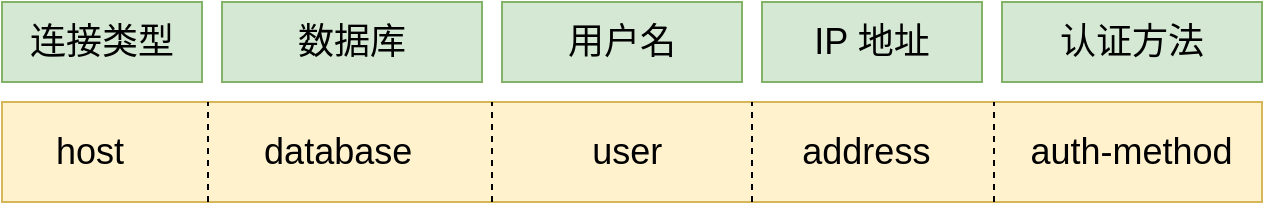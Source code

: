 <mxfile version="21.2.1" type="device">
  <diagram name="第 1 页" id="p564dUlnIFcZEKCv4rtF">
    <mxGraphModel dx="1418" dy="820" grid="1" gridSize="10" guides="1" tooltips="1" connect="1" arrows="1" fold="1" page="1" pageScale="1" pageWidth="827" pageHeight="1169" math="0" shadow="0">
      <root>
        <mxCell id="0" />
        <mxCell id="1" parent="0" />
        <mxCell id="9wU6ycLxI6_PFD6afS8e-1" value="连接类型" style="rounded=0;whiteSpace=wrap;html=1;fillColor=#d5e8d4;strokeColor=#82b366;" parent="1" vertex="1">
          <mxGeometry x="300" y="150" width="90" height="40" as="geometry" />
        </mxCell>
        <mxCell id="9wU6ycLxI6_PFD6afS8e-2" value="数据库" style="rounded=0;whiteSpace=wrap;html=1;fillColor=#d5e8d4;strokeColor=#82b366;" parent="1" vertex="1">
          <mxGeometry x="430" y="150" width="90" height="40" as="geometry" />
        </mxCell>
        <mxCell id="9wU6ycLxI6_PFD6afS8e-3" value="用户名" style="rounded=0;whiteSpace=wrap;html=1;fillColor=#d5e8d4;strokeColor=#82b366;fontSize=18;" parent="1" vertex="1">
          <mxGeometry x="540" y="150" width="120" height="40" as="geometry" />
        </mxCell>
        <mxCell id="9wU6ycLxI6_PFD6afS8e-4" value="IP 地址" style="rounded=0;whiteSpace=wrap;html=1;fillColor=#d5e8d4;strokeColor=#82b366;fontSize=18;" parent="1" vertex="1">
          <mxGeometry x="670" y="150" width="110" height="40" as="geometry" />
        </mxCell>
        <mxCell id="9wU6ycLxI6_PFD6afS8e-5" value="认证方法" style="rounded=0;whiteSpace=wrap;html=1;fillColor=#d5e8d4;strokeColor=#82b366;fontSize=18;" parent="1" vertex="1">
          <mxGeometry x="790" y="150" width="130" height="40" as="geometry" />
        </mxCell>
        <mxCell id="9wU6ycLxI6_PFD6afS8e-6" value="连接类型" style="rounded=0;whiteSpace=wrap;html=1;fillColor=#d5e8d4;strokeColor=#82b366;fontSize=18;" parent="1" vertex="1">
          <mxGeometry x="290" y="150" width="100" height="40" as="geometry" />
        </mxCell>
        <mxCell id="9wU6ycLxI6_PFD6afS8e-7" value="数据库" style="rounded=0;whiteSpace=wrap;html=1;fillColor=#d5e8d4;strokeColor=#82b366;fontSize=18;" parent="1" vertex="1">
          <mxGeometry x="400" y="150" width="130" height="40" as="geometry" />
        </mxCell>
        <mxCell id="9wU6ycLxI6_PFD6afS8e-8" value="&amp;nbsp; &amp;nbsp; &amp;nbsp;host&amp;nbsp; &amp;nbsp; &amp;nbsp; &amp;nbsp; &amp;nbsp; &amp;nbsp; &amp;nbsp; database&amp;nbsp; &amp;nbsp; &amp;nbsp; &amp;nbsp; &amp;nbsp; &amp;nbsp; &amp;nbsp; &amp;nbsp; &amp;nbsp; user&amp;nbsp; &amp;nbsp; &amp;nbsp; &amp;nbsp; &amp;nbsp; &amp;nbsp; &amp;nbsp; address&amp;nbsp; &amp;nbsp; &amp;nbsp; &amp;nbsp; &amp;nbsp; auth-method " style="rounded=0;whiteSpace=wrap;html=1;fillColor=#fff2cc;strokeColor=#d6b656;align=left;fontSize=18;" parent="1" vertex="1">
          <mxGeometry x="290" y="200" width="630" height="50" as="geometry" />
        </mxCell>
        <mxCell id="xsaeDnj-JGtxTHIznHr0-1" value="" style="endArrow=none;dashed=1;html=1;rounded=0;" parent="1" edge="1">
          <mxGeometry width="50" height="50" relative="1" as="geometry">
            <mxPoint x="393" y="250" as="sourcePoint" />
            <mxPoint x="393" y="200" as="targetPoint" />
          </mxGeometry>
        </mxCell>
        <mxCell id="xsaeDnj-JGtxTHIznHr0-3" value="" style="endArrow=none;dashed=1;html=1;rounded=0;" parent="1" edge="1">
          <mxGeometry width="50" height="50" relative="1" as="geometry">
            <mxPoint x="535" y="250" as="sourcePoint" />
            <mxPoint x="535" y="200" as="targetPoint" />
            <Array as="points">
              <mxPoint x="535" y="230" />
            </Array>
          </mxGeometry>
        </mxCell>
        <mxCell id="xsaeDnj-JGtxTHIznHr0-4" value="" style="endArrow=none;dashed=1;html=1;rounded=0;" parent="1" edge="1">
          <mxGeometry width="50" height="50" relative="1" as="geometry">
            <mxPoint x="665" y="250" as="sourcePoint" />
            <mxPoint x="665" y="200" as="targetPoint" />
          </mxGeometry>
        </mxCell>
        <mxCell id="xsaeDnj-JGtxTHIznHr0-5" value="" style="endArrow=none;dashed=1;html=1;rounded=0;" parent="1" edge="1">
          <mxGeometry width="50" height="50" relative="1" as="geometry">
            <mxPoint x="786" y="250" as="sourcePoint" />
            <mxPoint x="786" y="200" as="targetPoint" />
          </mxGeometry>
        </mxCell>
      </root>
    </mxGraphModel>
  </diagram>
</mxfile>
